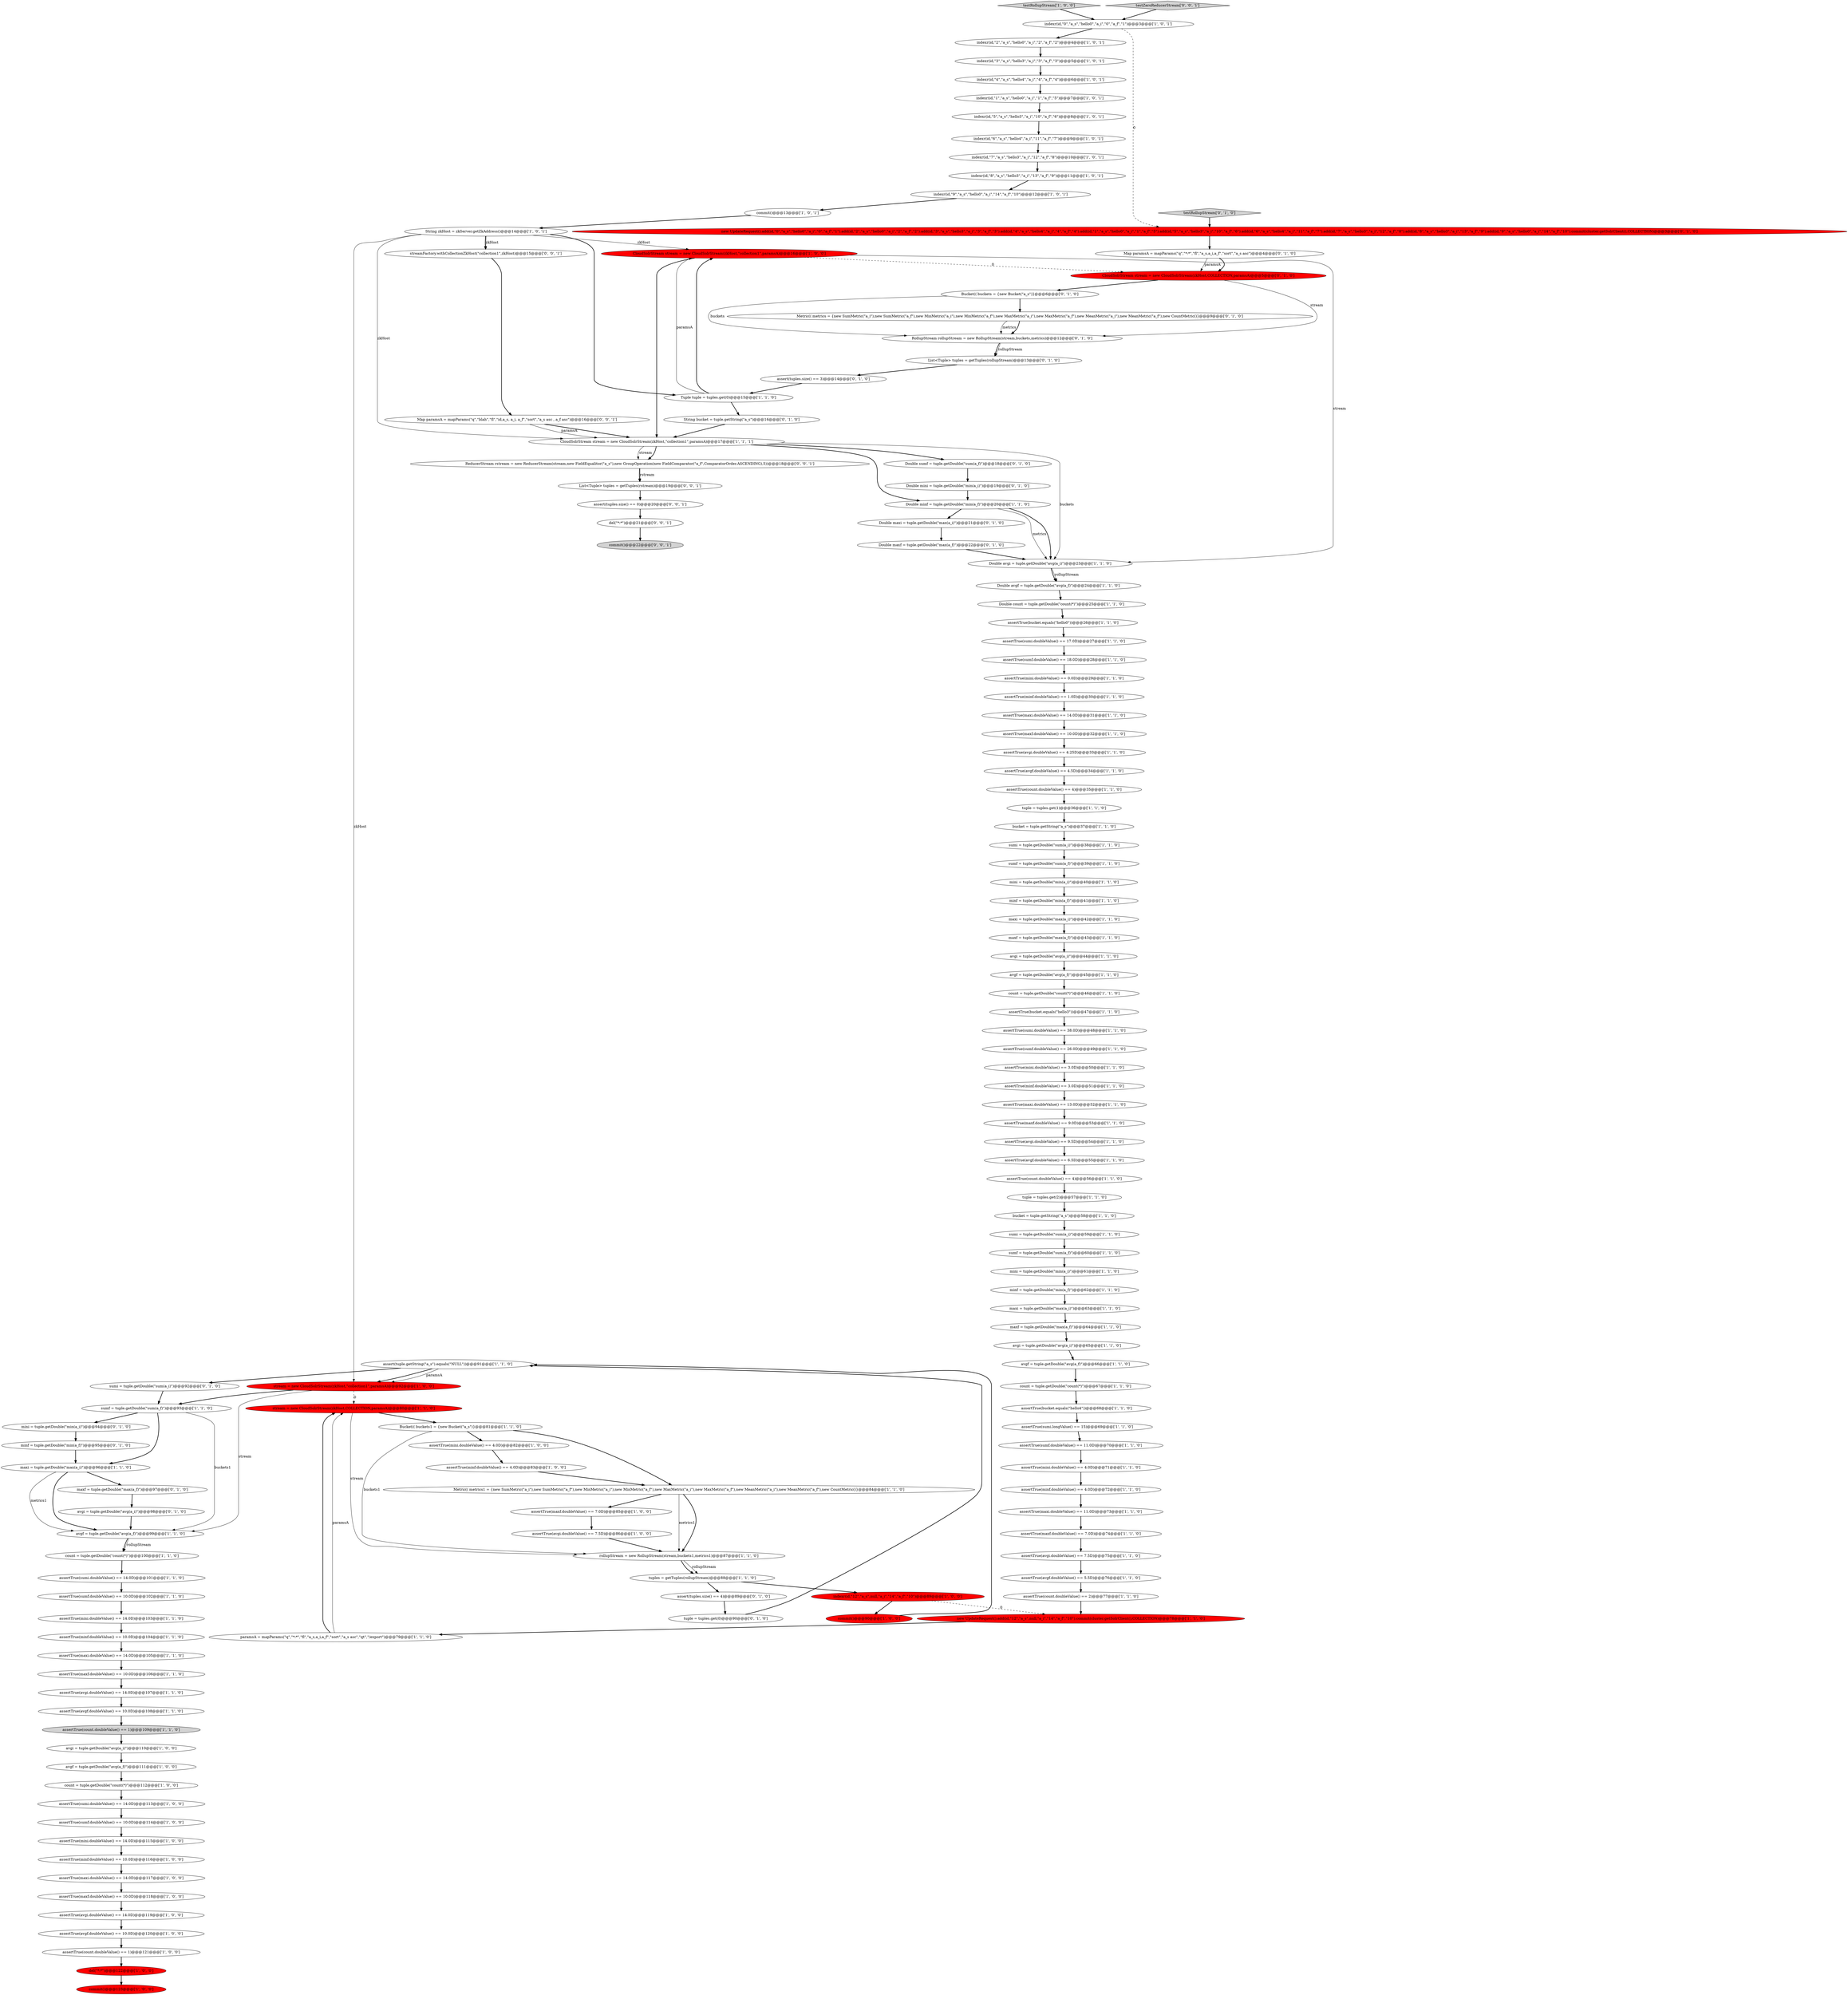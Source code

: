 digraph {
65 [style = filled, label = "assertTrue(sumf.doubleValue() == 10.0D)@@@102@@@['1', '1', '0']", fillcolor = white, shape = ellipse image = "AAA0AAABBB1BBB"];
113 [style = filled, label = "assertTrue(minf.doubleValue() == 1.0D)@@@30@@@['1', '1', '0']", fillcolor = white, shape = ellipse image = "AAA0AAABBB1BBB"];
95 [style = filled, label = "avgf = tuple.getDouble(\"avg(a_f)\")@@@99@@@['1', '1', '0']", fillcolor = white, shape = ellipse image = "AAA0AAABBB1BBB"];
86 [style = filled, label = "bucket = tuple.getString(\"a_s\")@@@58@@@['1', '1', '0']", fillcolor = white, shape = ellipse image = "AAA0AAABBB1BBB"];
25 [style = filled, label = "assertTrue(maxf.doubleValue() == 7.0D)@@@74@@@['1', '1', '0']", fillcolor = white, shape = ellipse image = "AAA0AAABBB1BBB"];
38 [style = filled, label = "assertTrue(avgf.doubleValue() == 5.5D)@@@76@@@['1', '1', '0']", fillcolor = white, shape = ellipse image = "AAA0AAABBB1BBB"];
64 [style = filled, label = "assertTrue(count.doubleValue() == 2)@@@77@@@['1', '1', '0']", fillcolor = white, shape = ellipse image = "AAA0AAABBB1BBB"];
18 [style = filled, label = "avgf = tuple.getDouble(\"avg(a_f)\")@@@45@@@['1', '1', '0']", fillcolor = white, shape = ellipse image = "AAA0AAABBB1BBB"];
17 [style = filled, label = "maxf = tuple.getDouble(\"max(a_f)\")@@@43@@@['1', '1', '0']", fillcolor = white, shape = ellipse image = "AAA0AAABBB1BBB"];
29 [style = filled, label = "assertTrue(maxf.doubleValue() == 9.0D)@@@53@@@['1', '1', '0']", fillcolor = white, shape = ellipse image = "AAA0AAABBB1BBB"];
52 [style = filled, label = "assert(tuple.getString(\"a_s\").equals(\"NULL\"))@@@91@@@['1', '1', '0']", fillcolor = white, shape = ellipse image = "AAA0AAABBB1BBB"];
79 [style = filled, label = "indexr(id,\"5\",\"a_s\",\"hello3\",\"a_i\",\"10\",\"a_f\",\"6\")@@@8@@@['1', '0', '1']", fillcolor = white, shape = ellipse image = "AAA0AAABBB1BBB"];
22 [style = filled, label = "sumi = tuple.getDouble(\"sum(a_i)\")@@@59@@@['1', '1', '0']", fillcolor = white, shape = ellipse image = "AAA0AAABBB1BBB"];
3 [style = filled, label = "assertTrue(sumi.doubleValue() == 14.0D)@@@113@@@['1', '0', '0']", fillcolor = white, shape = ellipse image = "AAA0AAABBB1BBB"];
74 [style = filled, label = "assertTrue(maxi.doubleValue() == 13.0D)@@@52@@@['1', '1', '0']", fillcolor = white, shape = ellipse image = "AAA0AAABBB1BBB"];
85 [style = filled, label = "assertTrue(bucket.equals(\"hello3\"))@@@47@@@['1', '1', '0']", fillcolor = white, shape = ellipse image = "AAA0AAABBB1BBB"];
56 [style = filled, label = "indexr(id,\"1\",\"a_s\",\"hello0\",\"a_i\",\"1\",\"a_f\",\"5\")@@@7@@@['1', '0', '1']", fillcolor = white, shape = ellipse image = "AAA0AAABBB1BBB"];
77 [style = filled, label = "del(\"*:*\")@@@122@@@['1', '0', '0']", fillcolor = red, shape = ellipse image = "AAA1AAABBB1BBB"];
104 [style = filled, label = "assertTrue(sumi.doubleValue() == 17.0D)@@@27@@@['1', '1', '0']", fillcolor = white, shape = ellipse image = "AAA0AAABBB1BBB"];
128 [style = filled, label = "testRollupStream['0', '1', '0']", fillcolor = lightgray, shape = diamond image = "AAA0AAABBB2BBB"];
82 [style = filled, label = "assertTrue(maxf.doubleValue() == 10.0D)@@@106@@@['1', '1', '0']", fillcolor = white, shape = ellipse image = "AAA0AAABBB1BBB"];
102 [style = filled, label = "String zkHost = zkServer.getZkAddress()@@@14@@@['1', '0', '1']", fillcolor = white, shape = ellipse image = "AAA0AAABBB1BBB"];
84 [style = filled, label = "assertTrue(maxf.doubleValue() == 10.0D)@@@118@@@['1', '0', '0']", fillcolor = white, shape = ellipse image = "AAA0AAABBB1BBB"];
96 [style = filled, label = "assertTrue(maxi.doubleValue() == 14.0D)@@@117@@@['1', '0', '0']", fillcolor = white, shape = ellipse image = "AAA0AAABBB1BBB"];
94 [style = filled, label = "assertTrue(avgi.doubleValue() == 4.25D)@@@33@@@['1', '1', '0']", fillcolor = white, shape = ellipse image = "AAA0AAABBB1BBB"];
70 [style = filled, label = "maxi = tuple.getDouble(\"max(a_i)\")@@@63@@@['1', '1', '0']", fillcolor = white, shape = ellipse image = "AAA0AAABBB1BBB"];
16 [style = filled, label = "assertTrue(avgi.doubleValue() == 7.5D)@@@86@@@['1', '0', '0']", fillcolor = white, shape = ellipse image = "AAA0AAABBB1BBB"];
51 [style = filled, label = "testRollupStream['1', '0', '0']", fillcolor = lightgray, shape = diamond image = "AAA0AAABBB1BBB"];
83 [style = filled, label = "assertTrue(avgf.doubleValue() == 4.5D)@@@34@@@['1', '1', '0']", fillcolor = white, shape = ellipse image = "AAA0AAABBB1BBB"];
49 [style = filled, label = "assertTrue(count.doubleValue() == 4)@@@35@@@['1', '1', '0']", fillcolor = white, shape = ellipse image = "AAA0AAABBB1BBB"];
21 [style = filled, label = "Metric(( metrics1 = {new SumMetric(\"a_i\"),new SumMetric(\"a_f\"),new MinMetric(\"a_i\"),new MinMetric(\"a_f\"),new MaxMetric(\"a_i\"),new MaxMetric(\"a_f\"),new MeanMetric(\"a_i\"),new MeanMetric(\"a_f\"),new CountMetric()}@@@84@@@['1', '1', '0']", fillcolor = white, shape = ellipse image = "AAA0AAABBB1BBB"];
99 [style = filled, label = "assertTrue(mini.doubleValue() == 4.0D)@@@71@@@['1', '1', '0']", fillcolor = white, shape = ellipse image = "AAA0AAABBB1BBB"];
100 [style = filled, label = "assertTrue(maxi.doubleValue() == 11.0D)@@@73@@@['1', '1', '0']", fillcolor = white, shape = ellipse image = "AAA0AAABBB1BBB"];
43 [style = filled, label = "assertTrue(count.doubleValue() == 1)@@@121@@@['1', '0', '0']", fillcolor = white, shape = ellipse image = "AAA0AAABBB1BBB"];
87 [style = filled, label = "tuple = tuples.get(1)@@@36@@@['1', '1', '0']", fillcolor = white, shape = ellipse image = "AAA0AAABBB1BBB"];
4 [style = filled, label = "count = tuple.getDouble(\"count(*)\")@@@46@@@['1', '1', '0']", fillcolor = white, shape = ellipse image = "AAA0AAABBB1BBB"];
5 [style = filled, label = "indexr(id,\"8\",\"a_s\",\"hello3\",\"a_i\",\"13\",\"a_f\",\"9\")@@@11@@@['1', '0', '1']", fillcolor = white, shape = ellipse image = "AAA0AAABBB1BBB"];
110 [style = filled, label = "assertTrue(sumi.doubleValue() == 38.0D)@@@48@@@['1', '1', '0']", fillcolor = white, shape = ellipse image = "AAA0AAABBB1BBB"];
114 [style = filled, label = "Double mini = tuple.getDouble(\"min(a_i)\")@@@19@@@['0', '1', '0']", fillcolor = white, shape = ellipse image = "AAA0AAABBB2BBB"];
88 [style = filled, label = "assertTrue(avgi.doubleValue() == 9.5D)@@@54@@@['1', '1', '0']", fillcolor = white, shape = ellipse image = "AAA0AAABBB1BBB"];
141 [style = filled, label = "del(\"*:*\")@@@21@@@['0', '0', '1']", fillcolor = white, shape = ellipse image = "AAA0AAABBB3BBB"];
91 [style = filled, label = "assertTrue(bucket.equals(\"hello4\"))@@@68@@@['1', '1', '0']", fillcolor = white, shape = ellipse image = "AAA0AAABBB1BBB"];
45 [style = filled, label = "assertTrue(sumf.doubleValue() == 10.0D)@@@114@@@['1', '0', '0']", fillcolor = white, shape = ellipse image = "AAA0AAABBB1BBB"];
57 [style = filled, label = "count = tuple.getDouble(\"count(*)\")@@@100@@@['1', '1', '0']", fillcolor = white, shape = ellipse image = "AAA0AAABBB1BBB"];
81 [style = filled, label = "mini = tuple.getDouble(\"min(a_i)\")@@@40@@@['1', '1', '0']", fillcolor = white, shape = ellipse image = "AAA0AAABBB1BBB"];
121 [style = filled, label = "maxf = tuple.getDouble(\"max(a_f)\")@@@97@@@['0', '1', '0']", fillcolor = white, shape = ellipse image = "AAA0AAABBB2BBB"];
133 [style = filled, label = "Double sumf = tuple.getDouble(\"sum(a_f)\")@@@18@@@['0', '1', '0']", fillcolor = white, shape = ellipse image = "AAA0AAABBB2BBB"];
130 [style = filled, label = "Double maxf = tuple.getDouble(\"max(a_f)\")@@@22@@@['0', '1', '0']", fillcolor = white, shape = ellipse image = "AAA0AAABBB2BBB"];
40 [style = filled, label = "Double avgi = tuple.getDouble(\"avg(a_i)\")@@@23@@@['1', '1', '0']", fillcolor = white, shape = ellipse image = "AAA0AAABBB1BBB"];
54 [style = filled, label = "CloudSolrStream stream = new CloudSolrStream(zkHost,\"collection1\",paramsA)@@@16@@@['1', '0', '0']", fillcolor = red, shape = ellipse image = "AAA1AAABBB1BBB"];
131 [style = filled, label = "Metric(( metrics = {new SumMetric(\"a_i\"),new SumMetric(\"a_f\"),new MinMetric(\"a_i\"),new MinMetric(\"a_f\"),new MaxMetric(\"a_i\"),new MaxMetric(\"a_f\"),new MeanMetric(\"a_i\"),new MeanMetric(\"a_f\"),new CountMetric()}@@@9@@@['0', '1', '0']", fillcolor = white, shape = ellipse image = "AAA0AAABBB2BBB"];
127 [style = filled, label = "List<Tuple> tuples = getTuples(rollupStream)@@@13@@@['0', '1', '0']", fillcolor = white, shape = ellipse image = "AAA0AAABBB2BBB"];
58 [style = filled, label = "assertTrue(avgi.doubleValue() == 14.0D)@@@107@@@['1', '1', '0']", fillcolor = white, shape = ellipse image = "AAA0AAABBB1BBB"];
69 [style = filled, label = "assertTrue(maxi.doubleValue() == 14.0D)@@@31@@@['1', '1', '0']", fillcolor = white, shape = ellipse image = "AAA0AAABBB1BBB"];
108 [style = filled, label = "sumf = tuple.getDouble(\"sum(a_f)\")@@@93@@@['1', '1', '0']", fillcolor = white, shape = ellipse image = "AAA0AAABBB1BBB"];
98 [style = filled, label = "avgf = tuple.getDouble(\"avg(a_f)\")@@@66@@@['1', '1', '0']", fillcolor = white, shape = ellipse image = "AAA0AAABBB1BBB"];
14 [style = filled, label = "assertTrue(maxf.doubleValue() == 10.0D)@@@32@@@['1', '1', '0']", fillcolor = white, shape = ellipse image = "AAA0AAABBB1BBB"];
0 [style = filled, label = "count = tuple.getDouble(\"count(*)\")@@@112@@@['1', '0', '0']", fillcolor = white, shape = ellipse image = "AAA0AAABBB1BBB"];
71 [style = filled, label = "assertTrue(mini.doubleValue() == 3.0D)@@@50@@@['1', '1', '0']", fillcolor = white, shape = ellipse image = "AAA0AAABBB1BBB"];
111 [style = filled, label = "assertTrue(mini.doubleValue() == 4.0D)@@@82@@@['1', '0', '0']", fillcolor = white, shape = ellipse image = "AAA0AAABBB1BBB"];
24 [style = filled, label = "assertTrue(avgf.doubleValue() == 10.0D)@@@120@@@['1', '0', '0']", fillcolor = white, shape = ellipse image = "AAA0AAABBB1BBB"];
89 [style = filled, label = "assertTrue(sumf.doubleValue() == 26.0D)@@@49@@@['1', '1', '0']", fillcolor = white, shape = ellipse image = "AAA0AAABBB1BBB"];
60 [style = filled, label = "CloudSolrStream stream = new CloudSolrStream(zkHost,\"collection1\",paramsA)@@@17@@@['1', '1', '1']", fillcolor = white, shape = ellipse image = "AAA0AAABBB1BBB"];
62 [style = filled, label = "avgi = tuple.getDouble(\"avg(a_i)\")@@@110@@@['1', '0', '0']", fillcolor = white, shape = ellipse image = "AAA0AAABBB1BBB"];
31 [style = filled, label = "tuple = tuples.get(2)@@@57@@@['1', '1', '0']", fillcolor = white, shape = ellipse image = "AAA0AAABBB1BBB"];
116 [style = filled, label = "sumi = tuple.getDouble(\"sum(a_i)\")@@@92@@@['0', '1', '0']", fillcolor = white, shape = ellipse image = "AAA0AAABBB2BBB"];
46 [style = filled, label = "sumi = tuple.getDouble(\"sum(a_i)\")@@@38@@@['1', '1', '0']", fillcolor = white, shape = ellipse image = "AAA0AAABBB1BBB"];
122 [style = filled, label = "String bucket = tuple.getString(\"a_s\")@@@16@@@['0', '1', '0']", fillcolor = white, shape = ellipse image = "AAA0AAABBB2BBB"];
8 [style = filled, label = "assertTrue(avgf.doubleValue() == 6.5D)@@@55@@@['1', '1', '0']", fillcolor = white, shape = ellipse image = "AAA0AAABBB1BBB"];
105 [style = filled, label = "indexr(id,\"4\",\"a_s\",\"hello4\",\"a_i\",\"4\",\"a_f\",\"4\")@@@6@@@['1', '0', '1']", fillcolor = white, shape = ellipse image = "AAA0AAABBB1BBB"];
39 [style = filled, label = "assertTrue(mini.doubleValue() == 14.0D)@@@103@@@['1', '1', '0']", fillcolor = white, shape = ellipse image = "AAA0AAABBB1BBB"];
33 [style = filled, label = "indexr(id,\"2\",\"a_s\",\"hello0\",\"a_i\",\"2\",\"a_f\",\"2\")@@@4@@@['1', '0', '1']", fillcolor = white, shape = ellipse image = "AAA0AAABBB1BBB"];
125 [style = filled, label = "Bucket(( buckets = {new Bucket(\"a_s\")}@@@6@@@['0', '1', '0']", fillcolor = white, shape = ellipse image = "AAA0AAABBB2BBB"];
23 [style = filled, label = "commit()@@@90@@@['1', '0', '0']", fillcolor = red, shape = ellipse image = "AAA1AAABBB1BBB"];
109 [style = filled, label = "Double avgf = tuple.getDouble(\"avg(a_f)\")@@@24@@@['1', '1', '0']", fillcolor = white, shape = ellipse image = "AAA0AAABBB1BBB"];
73 [style = filled, label = "assertTrue(mini.doubleValue() == 0.0D)@@@29@@@['1', '1', '0']", fillcolor = white, shape = ellipse image = "AAA0AAABBB1BBB"];
78 [style = filled, label = "maxi = tuple.getDouble(\"max(a_i)\")@@@42@@@['1', '1', '0']", fillcolor = white, shape = ellipse image = "AAA0AAABBB1BBB"];
112 [style = filled, label = "indexr(id,\"6\",\"a_s\",\"hello4\",\"a_i\",\"11\",\"a_f\",\"7\")@@@9@@@['1', '0', '1']", fillcolor = white, shape = ellipse image = "AAA0AAABBB1BBB"];
134 [style = filled, label = "mini = tuple.getDouble(\"min(a_i)\")@@@94@@@['0', '1', '0']", fillcolor = white, shape = ellipse image = "AAA0AAABBB2BBB"];
139 [style = filled, label = "commit()@@@22@@@['0', '0', '1']", fillcolor = lightgray, shape = ellipse image = "AAA0AAABBB3BBB"];
75 [style = filled, label = "avgi = tuple.getDouble(\"avg(a_i)\")@@@65@@@['1', '1', '0']", fillcolor = white, shape = ellipse image = "AAA0AAABBB1BBB"];
30 [style = filled, label = "count = tuple.getDouble(\"count(*)\")@@@67@@@['1', '1', '0']", fillcolor = white, shape = ellipse image = "AAA0AAABBB1BBB"];
93 [style = filled, label = "stream = new CloudSolrStream(zkHost,\"collection1\",paramsA)@@@92@@@['1', '0', '0']", fillcolor = red, shape = ellipse image = "AAA1AAABBB1BBB"];
136 [style = filled, label = "ReducerStream rstream = new ReducerStream(stream,new FieldEqualitor(\"a_s\"),new GroupOperation(new FieldComparator(\"a_f\",ComparatorOrder.ASCENDING),5))@@@18@@@['0', '0', '1']", fillcolor = white, shape = ellipse image = "AAA0AAABBB3BBB"];
140 [style = filled, label = "List<Tuple> tuples = getTuples(rstream)@@@19@@@['0', '0', '1']", fillcolor = white, shape = ellipse image = "AAA0AAABBB3BBB"];
36 [style = filled, label = "assertTrue(minf.doubleValue() == 4.0D)@@@72@@@['1', '1', '0']", fillcolor = white, shape = ellipse image = "AAA0AAABBB1BBB"];
11 [style = filled, label = "assertTrue(sumf.doubleValue() == 18.0D)@@@28@@@['1', '1', '0']", fillcolor = white, shape = ellipse image = "AAA0AAABBB1BBB"];
15 [style = filled, label = "assertTrue(maxf.doubleValue() == 7.0D)@@@85@@@['1', '0', '0']", fillcolor = white, shape = ellipse image = "AAA0AAABBB1BBB"];
66 [style = filled, label = "assertTrue(maxi.doubleValue() == 14.0D)@@@105@@@['1', '1', '0']", fillcolor = white, shape = ellipse image = "AAA0AAABBB1BBB"];
126 [style = filled, label = "assert(tuples.size() == 4)@@@89@@@['0', '1', '0']", fillcolor = white, shape = ellipse image = "AAA0AAABBB2BBB"];
32 [style = filled, label = "commit()@@@123@@@['1', '0', '0']", fillcolor = red, shape = ellipse image = "AAA1AAABBB1BBB"];
53 [style = filled, label = "paramsA = mapParams(\"q\",\"*:*\",\"fl\",\"a_s,a_i,a_f\",\"sort\",\"a_s asc\",\"qt\",\"/export\")@@@79@@@['1', '1', '0']", fillcolor = white, shape = ellipse image = "AAA0AAABBB1BBB"];
13 [style = filled, label = "assertTrue(count.doubleValue() == 1)@@@109@@@['1', '1', '0']", fillcolor = lightgray, shape = ellipse image = "AAA0AAABBB1BBB"];
12 [style = filled, label = "sumf = tuple.getDouble(\"sum(a_f)\")@@@39@@@['1', '1', '0']", fillcolor = white, shape = ellipse image = "AAA0AAABBB1BBB"];
41 [style = filled, label = "assertTrue(mini.doubleValue() == 14.0D)@@@115@@@['1', '0', '0']", fillcolor = white, shape = ellipse image = "AAA0AAABBB1BBB"];
106 [style = filled, label = "indexr(id,\"9\",\"a_s\",\"hello0\",\"a_i\",\"14\",\"a_f\",\"10\")@@@12@@@['1', '0', '1']", fillcolor = white, shape = ellipse image = "AAA0AAABBB1BBB"];
34 [style = filled, label = "indexr(id,\"0\",\"a_s\",\"hello0\",\"a_i\",\"0\",\"a_f\",\"1\")@@@3@@@['1', '0', '1']", fillcolor = white, shape = ellipse image = "AAA0AAABBB1BBB"];
115 [style = filled, label = "new UpdateRequest().add(id,\"0\",\"a_s\",\"hello0\",\"a_i\",\"0\",\"a_f\",\"1\").add(id,\"2\",\"a_s\",\"hello0\",\"a_i\",\"2\",\"a_f\",\"2\").add(id,\"3\",\"a_s\",\"hello3\",\"a_i\",\"3\",\"a_f\",\"3\").add(id,\"4\",\"a_s\",\"hello4\",\"a_i\",\"4\",\"a_f\",\"4\").add(id,\"1\",\"a_s\",\"hello0\",\"a_i\",\"1\",\"a_f\",\"5\").add(id,\"5\",\"a_s\",\"hello3\",\"a_i\",\"10\",\"a_f\",\"6\").add(id,\"6\",\"a_s\",\"hello4\",\"a_i\",\"11\",\"a_f\",\"7\").add(id,\"7\",\"a_s\",\"hello3\",\"a_i\",\"12\",\"a_f\",\"8\").add(id,\"8\",\"a_s\",\"hello3\",\"a_i\",\"13\",\"a_f\",\"9\").add(id,\"9\",\"a_s\",\"hello0\",\"a_i\",\"14\",\"a_f\",\"10\").commit(cluster.getSolrClient(),COLLECTION)@@@3@@@['0', '1', '0']", fillcolor = red, shape = ellipse image = "AAA1AAABBB2BBB"];
37 [style = filled, label = "tuples = getTuples(rollupStream)@@@88@@@['1', '1', '0']", fillcolor = white, shape = ellipse image = "AAA0AAABBB1BBB"];
19 [style = filled, label = "mini = tuple.getDouble(\"min(a_i)\")@@@61@@@['1', '1', '0']", fillcolor = white, shape = ellipse image = "AAA0AAABBB1BBB"];
107 [style = filled, label = "assertTrue(sumf.doubleValue() == 11.0D)@@@70@@@['1', '1', '0']", fillcolor = white, shape = ellipse image = "AAA0AAABBB1BBB"];
26 [style = filled, label = "stream = new CloudSolrStream(zkHost,COLLECTION,paramsA)@@@80@@@['1', '1', '0']", fillcolor = red, shape = ellipse image = "AAA1AAABBB1BBB"];
137 [style = filled, label = "Map paramsA = mapParams(\"q\",\"blah\",\"fl\",\"id,a_s, a_i, a_f\",\"sort\",\"a_s asc , a_f asc\")@@@16@@@['0', '0', '1']", fillcolor = white, shape = ellipse image = "AAA0AAABBB3BBB"];
76 [style = filled, label = "commit()@@@13@@@['1', '0', '1']", fillcolor = white, shape = ellipse image = "AAA0AAABBB1BBB"];
80 [style = filled, label = "indexr(id,\"12\",\"a_s\",null,\"a_i\",\"14\",\"a_f\",\"10\")@@@89@@@['1', '0', '0']", fillcolor = red, shape = ellipse image = "AAA1AAABBB1BBB"];
119 [style = filled, label = "RollupStream rollupStream = new RollupStream(stream,buckets,metrics)@@@12@@@['0', '1', '0']", fillcolor = white, shape = ellipse image = "AAA0AAABBB2BBB"];
72 [style = filled, label = "assertTrue(minf.doubleValue() == 3.0D)@@@51@@@['1', '1', '0']", fillcolor = white, shape = ellipse image = "AAA0AAABBB1BBB"];
10 [style = filled, label = "maxf = tuple.getDouble(\"max(a_f)\")@@@64@@@['1', '1', '0']", fillcolor = white, shape = ellipse image = "AAA0AAABBB1BBB"];
142 [style = filled, label = "streamFactory.withCollectionZkHost(\"collection1\",zkHost)@@@15@@@['0', '0', '1']", fillcolor = white, shape = ellipse image = "AAA0AAABBB3BBB"];
68 [style = filled, label = "assertTrue(count.doubleValue() == 4)@@@56@@@['1', '1', '0']", fillcolor = white, shape = ellipse image = "AAA0AAABBB1BBB"];
27 [style = filled, label = "assertTrue(avgf.doubleValue() == 10.0D)@@@108@@@['1', '1', '0']", fillcolor = white, shape = ellipse image = "AAA0AAABBB1BBB"];
67 [style = filled, label = "indexr(id,\"7\",\"a_s\",\"hello3\",\"a_i\",\"12\",\"a_f\",\"8\")@@@10@@@['1', '0', '1']", fillcolor = white, shape = ellipse image = "AAA0AAABBB1BBB"];
123 [style = filled, label = "assert(tuples.size() == 3)@@@14@@@['0', '1', '0']", fillcolor = white, shape = ellipse image = "AAA0AAABBB2BBB"];
135 [style = filled, label = "testZeroReducerStream['0', '0', '1']", fillcolor = lightgray, shape = diamond image = "AAA0AAABBB3BBB"];
103 [style = filled, label = "new UpdateRequest().add(id,\"12\",\"a_s\",null,\"a_i\",\"14\",\"a_f\",\"10\").commit(cluster.getSolrClient(),COLLECTION)@@@78@@@['1', '1', '0']", fillcolor = red, shape = ellipse image = "AAA1AAABBB1BBB"];
63 [style = filled, label = "assertTrue(minf.doubleValue() == 10.0D)@@@116@@@['1', '0', '0']", fillcolor = white, shape = ellipse image = "AAA0AAABBB1BBB"];
97 [style = filled, label = "Tuple tuple = tuples.get(0)@@@15@@@['1', '1', '0']", fillcolor = white, shape = ellipse image = "AAA0AAABBB1BBB"];
55 [style = filled, label = "assertTrue(avgi.doubleValue() == 14.0D)@@@119@@@['1', '0', '0']", fillcolor = white, shape = ellipse image = "AAA0AAABBB1BBB"];
138 [style = filled, label = "assert(tuples.size() == 0)@@@20@@@['0', '0', '1']", fillcolor = white, shape = ellipse image = "AAA0AAABBB3BBB"];
120 [style = filled, label = "Double maxi = tuple.getDouble(\"max(a_i)\")@@@21@@@['0', '1', '0']", fillcolor = white, shape = ellipse image = "AAA0AAABBB2BBB"];
48 [style = filled, label = "assertTrue(sumi.doubleValue() == 14.0D)@@@101@@@['1', '1', '0']", fillcolor = white, shape = ellipse image = "AAA0AAABBB1BBB"];
117 [style = filled, label = "tuple = tuples.get(0)@@@90@@@['0', '1', '0']", fillcolor = white, shape = ellipse image = "AAA0AAABBB2BBB"];
35 [style = filled, label = "maxi = tuple.getDouble(\"max(a_i)\")@@@96@@@['1', '1', '0']", fillcolor = white, shape = ellipse image = "AAA0AAABBB1BBB"];
132 [style = filled, label = "CloudSolrStream stream = new CloudSolrStream(zkHost,COLLECTION,paramsA)@@@5@@@['0', '1', '0']", fillcolor = red, shape = ellipse image = "AAA1AAABBB2BBB"];
1 [style = filled, label = "Bucket(( buckets1 = {new Bucket(\"a_s\")}@@@81@@@['1', '1', '0']", fillcolor = white, shape = ellipse image = "AAA0AAABBB1BBB"];
101 [style = filled, label = "avgf = tuple.getDouble(\"avg(a_f)\")@@@111@@@['1', '0', '0']", fillcolor = white, shape = ellipse image = "AAA0AAABBB1BBB"];
129 [style = filled, label = "minf = tuple.getDouble(\"min(a_f)\")@@@95@@@['0', '1', '0']", fillcolor = white, shape = ellipse image = "AAA0AAABBB2BBB"];
59 [style = filled, label = "minf = tuple.getDouble(\"min(a_f)\")@@@41@@@['1', '1', '0']", fillcolor = white, shape = ellipse image = "AAA0AAABBB1BBB"];
7 [style = filled, label = "indexr(id,\"3\",\"a_s\",\"hello3\",\"a_i\",\"3\",\"a_f\",\"3\")@@@5@@@['1', '0', '1']", fillcolor = white, shape = ellipse image = "AAA0AAABBB1BBB"];
9 [style = filled, label = "Double count = tuple.getDouble(\"count(*)\")@@@25@@@['1', '1', '0']", fillcolor = white, shape = ellipse image = "AAA0AAABBB1BBB"];
6 [style = filled, label = "assertTrue(sumi.longValue() == 15)@@@69@@@['1', '1', '0']", fillcolor = white, shape = ellipse image = "AAA0AAABBB1BBB"];
50 [style = filled, label = "sumf = tuple.getDouble(\"sum(a_f)\")@@@60@@@['1', '1', '0']", fillcolor = white, shape = ellipse image = "AAA0AAABBB1BBB"];
28 [style = filled, label = "assertTrue(minf.doubleValue() == 10.0D)@@@104@@@['1', '1', '0']", fillcolor = white, shape = ellipse image = "AAA0AAABBB1BBB"];
44 [style = filled, label = "bucket = tuple.getString(\"a_s\")@@@37@@@['1', '1', '0']", fillcolor = white, shape = ellipse image = "AAA0AAABBB1BBB"];
92 [style = filled, label = "assertTrue(avgi.doubleValue() == 7.5D)@@@75@@@['1', '1', '0']", fillcolor = white, shape = ellipse image = "AAA0AAABBB1BBB"];
20 [style = filled, label = "avgi = tuple.getDouble(\"avg(a_i)\")@@@44@@@['1', '1', '0']", fillcolor = white, shape = ellipse image = "AAA0AAABBB1BBB"];
47 [style = filled, label = "rollupStream = new RollupStream(stream,buckets1,metrics1)@@@87@@@['1', '1', '0']", fillcolor = white, shape = ellipse image = "AAA0AAABBB1BBB"];
2 [style = filled, label = "Double minf = tuple.getDouble(\"min(a_f)\")@@@20@@@['1', '1', '0']", fillcolor = white, shape = ellipse image = "AAA0AAABBB1BBB"];
118 [style = filled, label = "avgi = tuple.getDouble(\"avg(a_i)\")@@@98@@@['0', '1', '0']", fillcolor = white, shape = ellipse image = "AAA0AAABBB2BBB"];
42 [style = filled, label = "assertTrue(minf.doubleValue() == 4.0D)@@@83@@@['1', '0', '0']", fillcolor = white, shape = ellipse image = "AAA0AAABBB1BBB"];
90 [style = filled, label = "minf = tuple.getDouble(\"min(a_f)\")@@@62@@@['1', '1', '0']", fillcolor = white, shape = ellipse image = "AAA0AAABBB1BBB"];
61 [style = filled, label = "assertTrue(bucket.equals(\"hello0\"))@@@26@@@['1', '1', '0']", fillcolor = white, shape = ellipse image = "AAA0AAABBB1BBB"];
124 [style = filled, label = "Map paramsA = mapParams(\"q\",\"*:*\",\"fl\",\"a_s,a_i,a_f\",\"sort\",\"a_s asc\")@@@4@@@['0', '1', '0']", fillcolor = white, shape = ellipse image = "AAA0AAABBB2BBB"];
38->64 [style = bold, label=""];
27->13 [style = bold, label=""];
31->86 [style = bold, label=""];
69->14 [style = bold, label=""];
68->31 [style = bold, label=""];
87->44 [style = bold, label=""];
21->15 [style = bold, label=""];
60->40 [style = solid, label="buckets"];
47->37 [style = bold, label=""];
24->43 [style = bold, label=""];
113->69 [style = bold, label=""];
85->110 [style = bold, label=""];
136->140 [style = bold, label=""];
54->40 [style = solid, label="stream"];
36->100 [style = bold, label=""];
14->94 [style = bold, label=""];
59->78 [style = bold, label=""];
109->9 [style = bold, label=""];
93->26 [style = dashed, label="0"];
40->109 [style = bold, label=""];
44->46 [style = bold, label=""];
90->70 [style = bold, label=""];
102->60 [style = solid, label="zkHost"];
2->120 [style = bold, label=""];
116->108 [style = bold, label=""];
10->75 [style = bold, label=""];
19->90 [style = bold, label=""];
60->133 [style = bold, label=""];
102->54 [style = solid, label="zkHost"];
1->111 [style = bold, label=""];
7->105 [style = bold, label=""];
23->52 [style = bold, label=""];
82->58 [style = bold, label=""];
1->21 [style = bold, label=""];
107->99 [style = bold, label=""];
141->139 [style = bold, label=""];
138->141 [style = bold, label=""];
12->81 [style = bold, label=""];
47->37 [style = solid, label="rollupStream"];
42->21 [style = bold, label=""];
56->79 [style = bold, label=""];
62->101 [style = bold, label=""];
95->57 [style = bold, label=""];
11->73 [style = bold, label=""];
17->20 [style = bold, label=""];
97->54 [style = solid, label="paramsA"];
97->54 [style = bold, label=""];
33->7 [style = bold, label=""];
30->91 [style = bold, label=""];
0->3 [style = bold, label=""];
45->41 [style = bold, label=""];
101->0 [style = bold, label=""];
54->132 [style = dashed, label="0"];
133->114 [style = bold, label=""];
50->19 [style = bold, label=""];
91->6 [style = bold, label=""];
108->134 [style = bold, label=""];
129->35 [style = bold, label=""];
54->60 [style = bold, label=""];
121->118 [style = bold, label=""];
21->47 [style = solid, label="metrics1"];
81->59 [style = bold, label=""];
98->30 [style = bold, label=""];
26->1 [style = bold, label=""];
34->33 [style = bold, label=""];
22->50 [style = bold, label=""];
119->127 [style = bold, label=""];
125->119 [style = solid, label="buckets"];
1->47 [style = solid, label="buckets1"];
125->131 [style = bold, label=""];
2->40 [style = solid, label="metrics"];
25->92 [style = bold, label=""];
97->122 [style = bold, label=""];
5->106 [style = bold, label=""];
118->95 [style = bold, label=""];
20->18 [style = bold, label=""];
80->103 [style = dashed, label="0"];
18->4 [style = bold, label=""];
100->25 [style = bold, label=""];
114->2 [style = bold, label=""];
110->89 [style = bold, label=""];
65->39 [style = bold, label=""];
40->109 [style = solid, label="rollupStream"];
64->103 [style = bold, label=""];
102->142 [style = bold, label=""];
112->67 [style = bold, label=""];
77->32 [style = bold, label=""];
131->119 [style = solid, label="metrics"];
103->53 [style = bold, label=""];
132->119 [style = solid, label="stream"];
122->60 [style = bold, label=""];
60->136 [style = bold, label=""];
21->47 [style = bold, label=""];
73->113 [style = bold, label=""];
84->55 [style = bold, label=""];
61->104 [style = bold, label=""];
60->2 [style = bold, label=""];
102->93 [style = solid, label="zkHost"];
105->56 [style = bold, label=""];
13->62 [style = bold, label=""];
134->129 [style = bold, label=""];
93->95 [style = solid, label="stream"];
3->45 [style = bold, label=""];
93->108 [style = bold, label=""];
43->77 [style = bold, label=""];
53->26 [style = solid, label="paramsA"];
117->52 [style = bold, label=""];
86->22 [style = bold, label=""];
106->76 [style = bold, label=""];
132->125 [style = bold, label=""];
34->115 [style = dashed, label="0"];
79->112 [style = bold, label=""];
142->137 [style = bold, label=""];
71->72 [style = bold, label=""];
88->8 [style = bold, label=""];
52->116 [style = bold, label=""];
126->117 [style = bold, label=""];
89->71 [style = bold, label=""];
6->107 [style = bold, label=""];
66->82 [style = bold, label=""];
76->102 [style = bold, label=""];
63->96 [style = bold, label=""];
53->26 [style = bold, label=""];
49->87 [style = bold, label=""];
102->142 [style = solid, label="zkHost"];
83->49 [style = bold, label=""];
115->124 [style = bold, label=""];
123->97 [style = bold, label=""];
80->23 [style = bold, label=""];
4->85 [style = bold, label=""];
92->38 [style = bold, label=""];
130->40 [style = bold, label=""];
135->34 [style = bold, label=""];
35->95 [style = solid, label="metrics1"];
72->74 [style = bold, label=""];
58->27 [style = bold, label=""];
140->138 [style = bold, label=""];
37->80 [style = bold, label=""];
74->29 [style = bold, label=""];
46->12 [style = bold, label=""];
52->93 [style = solid, label="paramsA"];
60->136 [style = solid, label="stream"];
16->47 [style = bold, label=""];
131->119 [style = bold, label=""];
124->132 [style = bold, label=""];
52->93 [style = bold, label=""];
55->24 [style = bold, label=""];
124->132 [style = solid, label="paramsA"];
37->126 [style = bold, label=""];
2->40 [style = bold, label=""];
29->88 [style = bold, label=""];
104->11 [style = bold, label=""];
94->83 [style = bold, label=""];
35->95 [style = bold, label=""];
108->95 [style = solid, label="buckets1"];
15->16 [style = bold, label=""];
39->28 [style = bold, label=""];
136->140 [style = solid, label="rstream"];
57->48 [style = bold, label=""];
78->17 [style = bold, label=""];
102->97 [style = bold, label=""];
137->60 [style = bold, label=""];
9->61 [style = bold, label=""];
120->130 [style = bold, label=""];
108->35 [style = bold, label=""];
8->68 [style = bold, label=""];
137->60 [style = solid, label="paramsA"];
96->84 [style = bold, label=""];
99->36 [style = bold, label=""];
128->115 [style = bold, label=""];
127->123 [style = bold, label=""];
67->5 [style = bold, label=""];
75->98 [style = bold, label=""];
35->121 [style = bold, label=""];
48->65 [style = bold, label=""];
51->34 [style = bold, label=""];
95->57 [style = solid, label="rollupStream"];
119->127 [style = solid, label="rollupStream"];
26->47 [style = solid, label="stream"];
41->63 [style = bold, label=""];
70->10 [style = bold, label=""];
28->66 [style = bold, label=""];
111->42 [style = bold, label=""];
}
